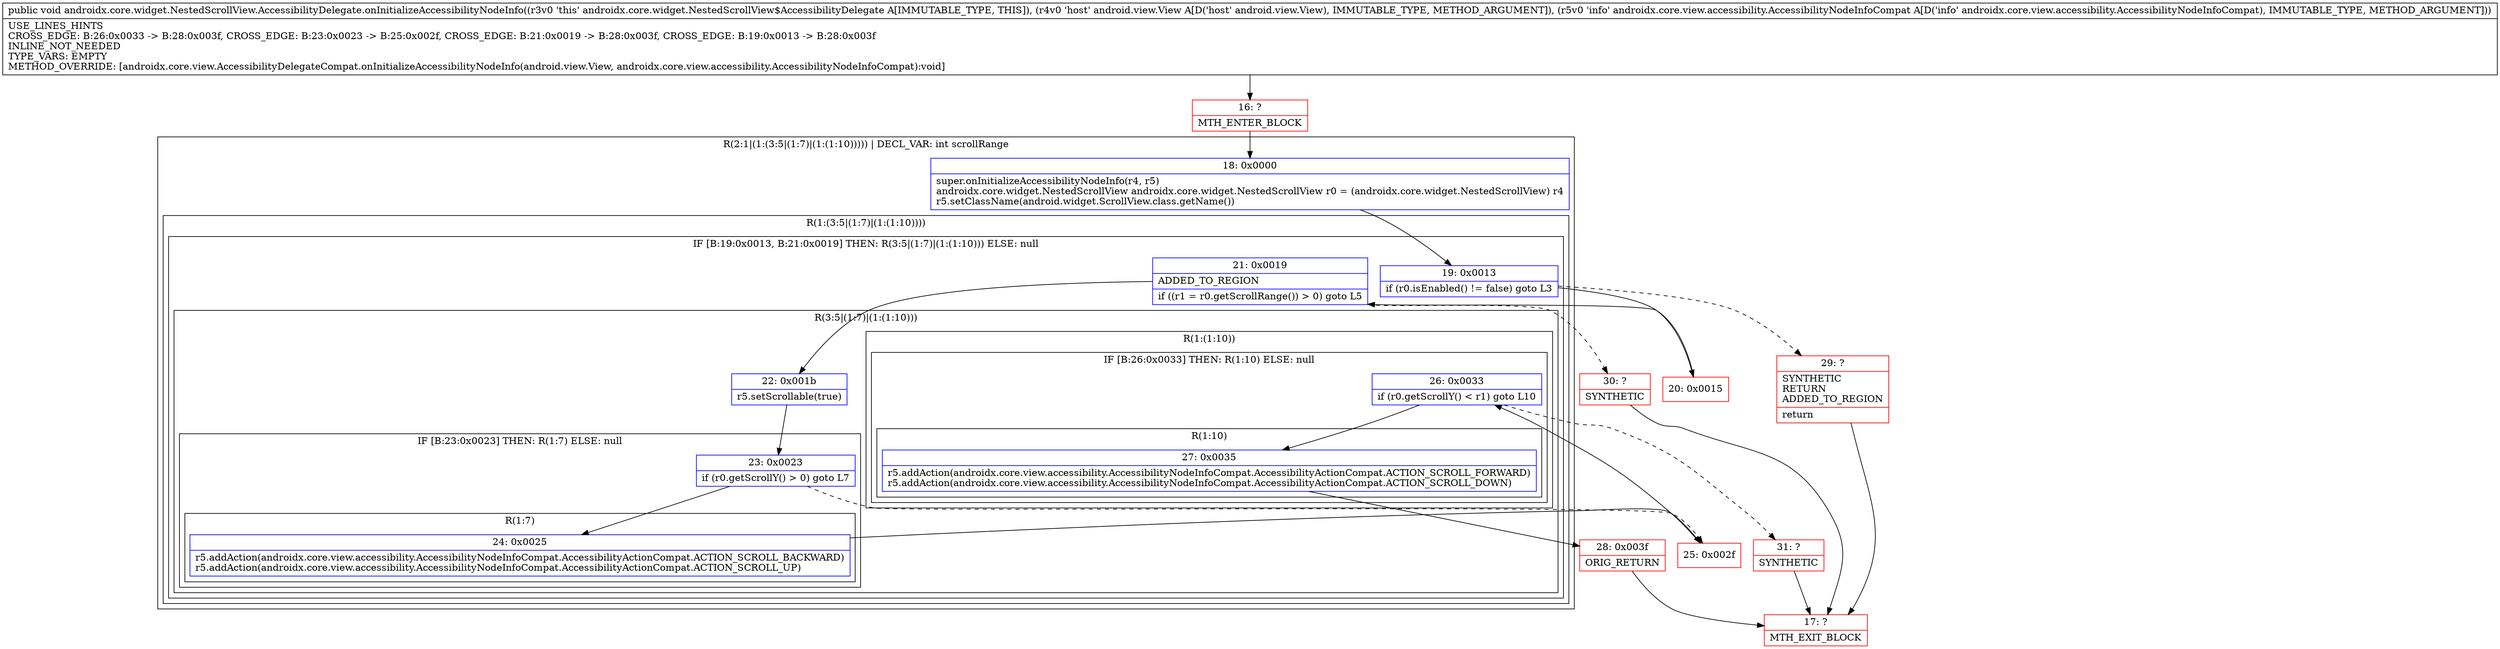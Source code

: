 digraph "CFG forandroidx.core.widget.NestedScrollView.AccessibilityDelegate.onInitializeAccessibilityNodeInfo(Landroid\/view\/View;Landroidx\/core\/view\/accessibility\/AccessibilityNodeInfoCompat;)V" {
subgraph cluster_Region_1848701799 {
label = "R(2:1|(1:(3:5|(1:7)|(1:(1:10))))) | DECL_VAR: int scrollRange\l";
node [shape=record,color=blue];
Node_18 [shape=record,label="{18\:\ 0x0000|super.onInitializeAccessibilityNodeInfo(r4, r5)\landroidx.core.widget.NestedScrollView androidx.core.widget.NestedScrollView r0 = (androidx.core.widget.NestedScrollView) r4\lr5.setClassName(android.widget.ScrollView.class.getName())\l}"];
subgraph cluster_Region_2064893726 {
label = "R(1:(3:5|(1:7)|(1:(1:10))))";
node [shape=record,color=blue];
subgraph cluster_IfRegion_1173404891 {
label = "IF [B:19:0x0013, B:21:0x0019] THEN: R(3:5|(1:7)|(1:(1:10))) ELSE: null";
node [shape=record,color=blue];
Node_19 [shape=record,label="{19\:\ 0x0013|if (r0.isEnabled() != false) goto L3\l}"];
Node_21 [shape=record,label="{21\:\ 0x0019|ADDED_TO_REGION\l|if ((r1 = r0.getScrollRange()) \> 0) goto L5\l}"];
subgraph cluster_Region_456463989 {
label = "R(3:5|(1:7)|(1:(1:10)))";
node [shape=record,color=blue];
Node_22 [shape=record,label="{22\:\ 0x001b|r5.setScrollable(true)\l}"];
subgraph cluster_IfRegion_771765719 {
label = "IF [B:23:0x0023] THEN: R(1:7) ELSE: null";
node [shape=record,color=blue];
Node_23 [shape=record,label="{23\:\ 0x0023|if (r0.getScrollY() \> 0) goto L7\l}"];
subgraph cluster_Region_728708381 {
label = "R(1:7)";
node [shape=record,color=blue];
Node_24 [shape=record,label="{24\:\ 0x0025|r5.addAction(androidx.core.view.accessibility.AccessibilityNodeInfoCompat.AccessibilityActionCompat.ACTION_SCROLL_BACKWARD)\lr5.addAction(androidx.core.view.accessibility.AccessibilityNodeInfoCompat.AccessibilityActionCompat.ACTION_SCROLL_UP)\l}"];
}
}
subgraph cluster_Region_2121426488 {
label = "R(1:(1:10))";
node [shape=record,color=blue];
subgraph cluster_IfRegion_499096374 {
label = "IF [B:26:0x0033] THEN: R(1:10) ELSE: null";
node [shape=record,color=blue];
Node_26 [shape=record,label="{26\:\ 0x0033|if (r0.getScrollY() \< r1) goto L10\l}"];
subgraph cluster_Region_465335775 {
label = "R(1:10)";
node [shape=record,color=blue];
Node_27 [shape=record,label="{27\:\ 0x0035|r5.addAction(androidx.core.view.accessibility.AccessibilityNodeInfoCompat.AccessibilityActionCompat.ACTION_SCROLL_FORWARD)\lr5.addAction(androidx.core.view.accessibility.AccessibilityNodeInfoCompat.AccessibilityActionCompat.ACTION_SCROLL_DOWN)\l}"];
}
}
}
}
}
}
}
Node_16 [shape=record,color=red,label="{16\:\ ?|MTH_ENTER_BLOCK\l}"];
Node_20 [shape=record,color=red,label="{20\:\ 0x0015}"];
Node_25 [shape=record,color=red,label="{25\:\ 0x002f}"];
Node_28 [shape=record,color=red,label="{28\:\ 0x003f|ORIG_RETURN\l}"];
Node_17 [shape=record,color=red,label="{17\:\ ?|MTH_EXIT_BLOCK\l}"];
Node_31 [shape=record,color=red,label="{31\:\ ?|SYNTHETIC\l}"];
Node_30 [shape=record,color=red,label="{30\:\ ?|SYNTHETIC\l}"];
Node_29 [shape=record,color=red,label="{29\:\ ?|SYNTHETIC\lRETURN\lADDED_TO_REGION\l|return\l}"];
MethodNode[shape=record,label="{public void androidx.core.widget.NestedScrollView.AccessibilityDelegate.onInitializeAccessibilityNodeInfo((r3v0 'this' androidx.core.widget.NestedScrollView$AccessibilityDelegate A[IMMUTABLE_TYPE, THIS]), (r4v0 'host' android.view.View A[D('host' android.view.View), IMMUTABLE_TYPE, METHOD_ARGUMENT]), (r5v0 'info' androidx.core.view.accessibility.AccessibilityNodeInfoCompat A[D('info' androidx.core.view.accessibility.AccessibilityNodeInfoCompat), IMMUTABLE_TYPE, METHOD_ARGUMENT]))  | USE_LINES_HINTS\lCROSS_EDGE: B:26:0x0033 \-\> B:28:0x003f, CROSS_EDGE: B:23:0x0023 \-\> B:25:0x002f, CROSS_EDGE: B:21:0x0019 \-\> B:28:0x003f, CROSS_EDGE: B:19:0x0013 \-\> B:28:0x003f\lINLINE_NOT_NEEDED\lTYPE_VARS: EMPTY\lMETHOD_OVERRIDE: [androidx.core.view.AccessibilityDelegateCompat.onInitializeAccessibilityNodeInfo(android.view.View, androidx.core.view.accessibility.AccessibilityNodeInfoCompat):void]\l}"];
MethodNode -> Node_16;Node_18 -> Node_19;
Node_19 -> Node_20;
Node_19 -> Node_29[style=dashed];
Node_21 -> Node_22;
Node_21 -> Node_30[style=dashed];
Node_22 -> Node_23;
Node_23 -> Node_24;
Node_23 -> Node_25[style=dashed];
Node_24 -> Node_25;
Node_26 -> Node_27;
Node_26 -> Node_31[style=dashed];
Node_27 -> Node_28;
Node_16 -> Node_18;
Node_20 -> Node_21;
Node_25 -> Node_26;
Node_28 -> Node_17;
Node_31 -> Node_17;
Node_30 -> Node_17;
Node_29 -> Node_17;
}

